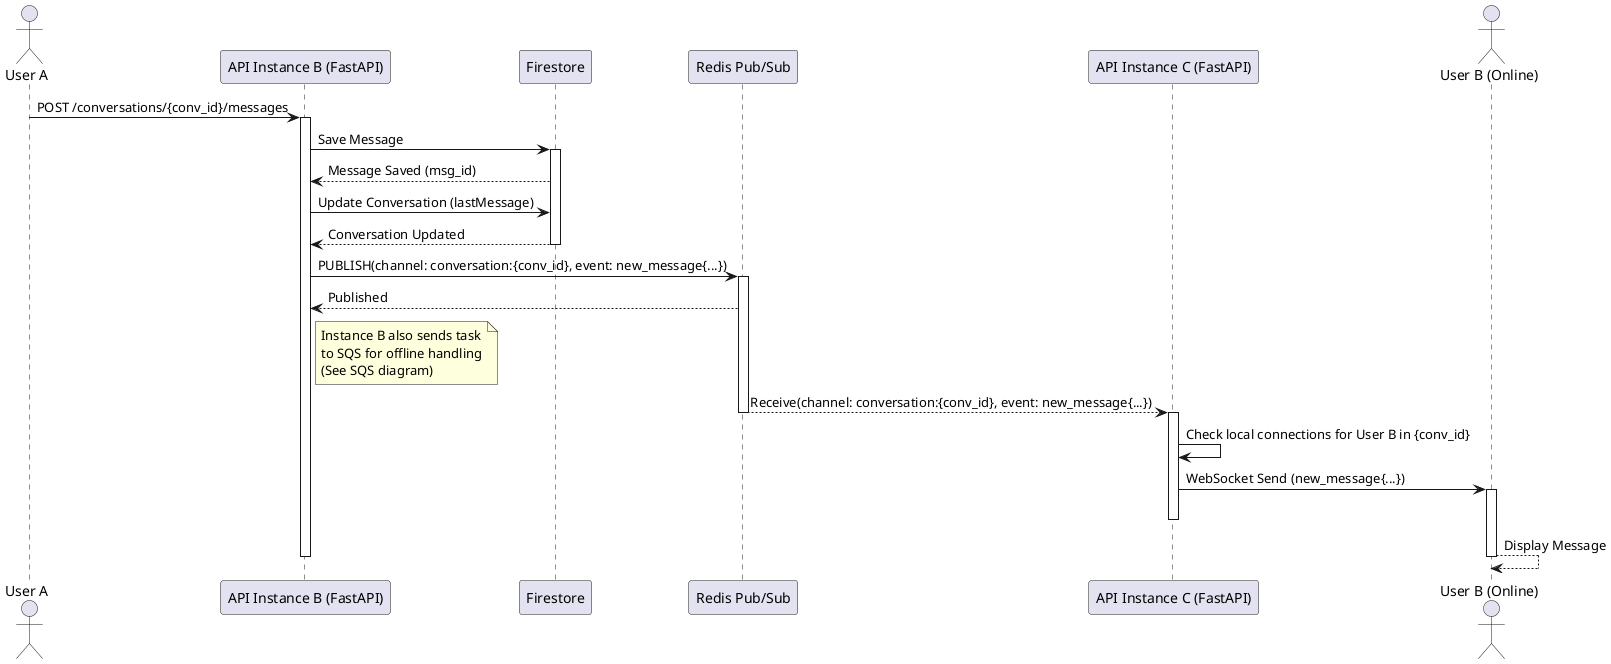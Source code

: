 @startuml New Message Flow (Online Recipient)
actor "User A" as UserA
participant "API Instance B (FastAPI)" as InstB
participant "Firestore" as FS
participant "Redis Pub/Sub" as Redis
participant "API Instance C (FastAPI)" as InstC
actor "User B (Online)" as UserB

UserA -> InstB : POST /conversations/{conv_id}/messages
activate InstB
InstB -> FS : Save Message
activate FS
FS --> InstB : Message Saved (msg_id)
InstB -> FS : Update Conversation (lastMessage)
FS --> InstB : Conversation Updated
deactivate FS

InstB -> Redis : PUBLISH(channel: conversation:{conv_id}, event: new_message{...})
activate Redis
Redis --> InstB : Published

note right of InstB
  Instance B also sends task
  to SQS for offline handling
  (See SQS diagram)
end note

Redis --> InstC : Receive(channel: conversation:{conv_id}, event: new_message{...})
deactivate Redis
activate InstC
InstC -> InstC : Check local connections for User B in {conv_id}
InstC -> UserB : WebSocket Send (new_message{...})
activate UserB
deactivate InstC
UserB --> UserB : Display Message
deactivate UserB
deactivate InstB

@enduml